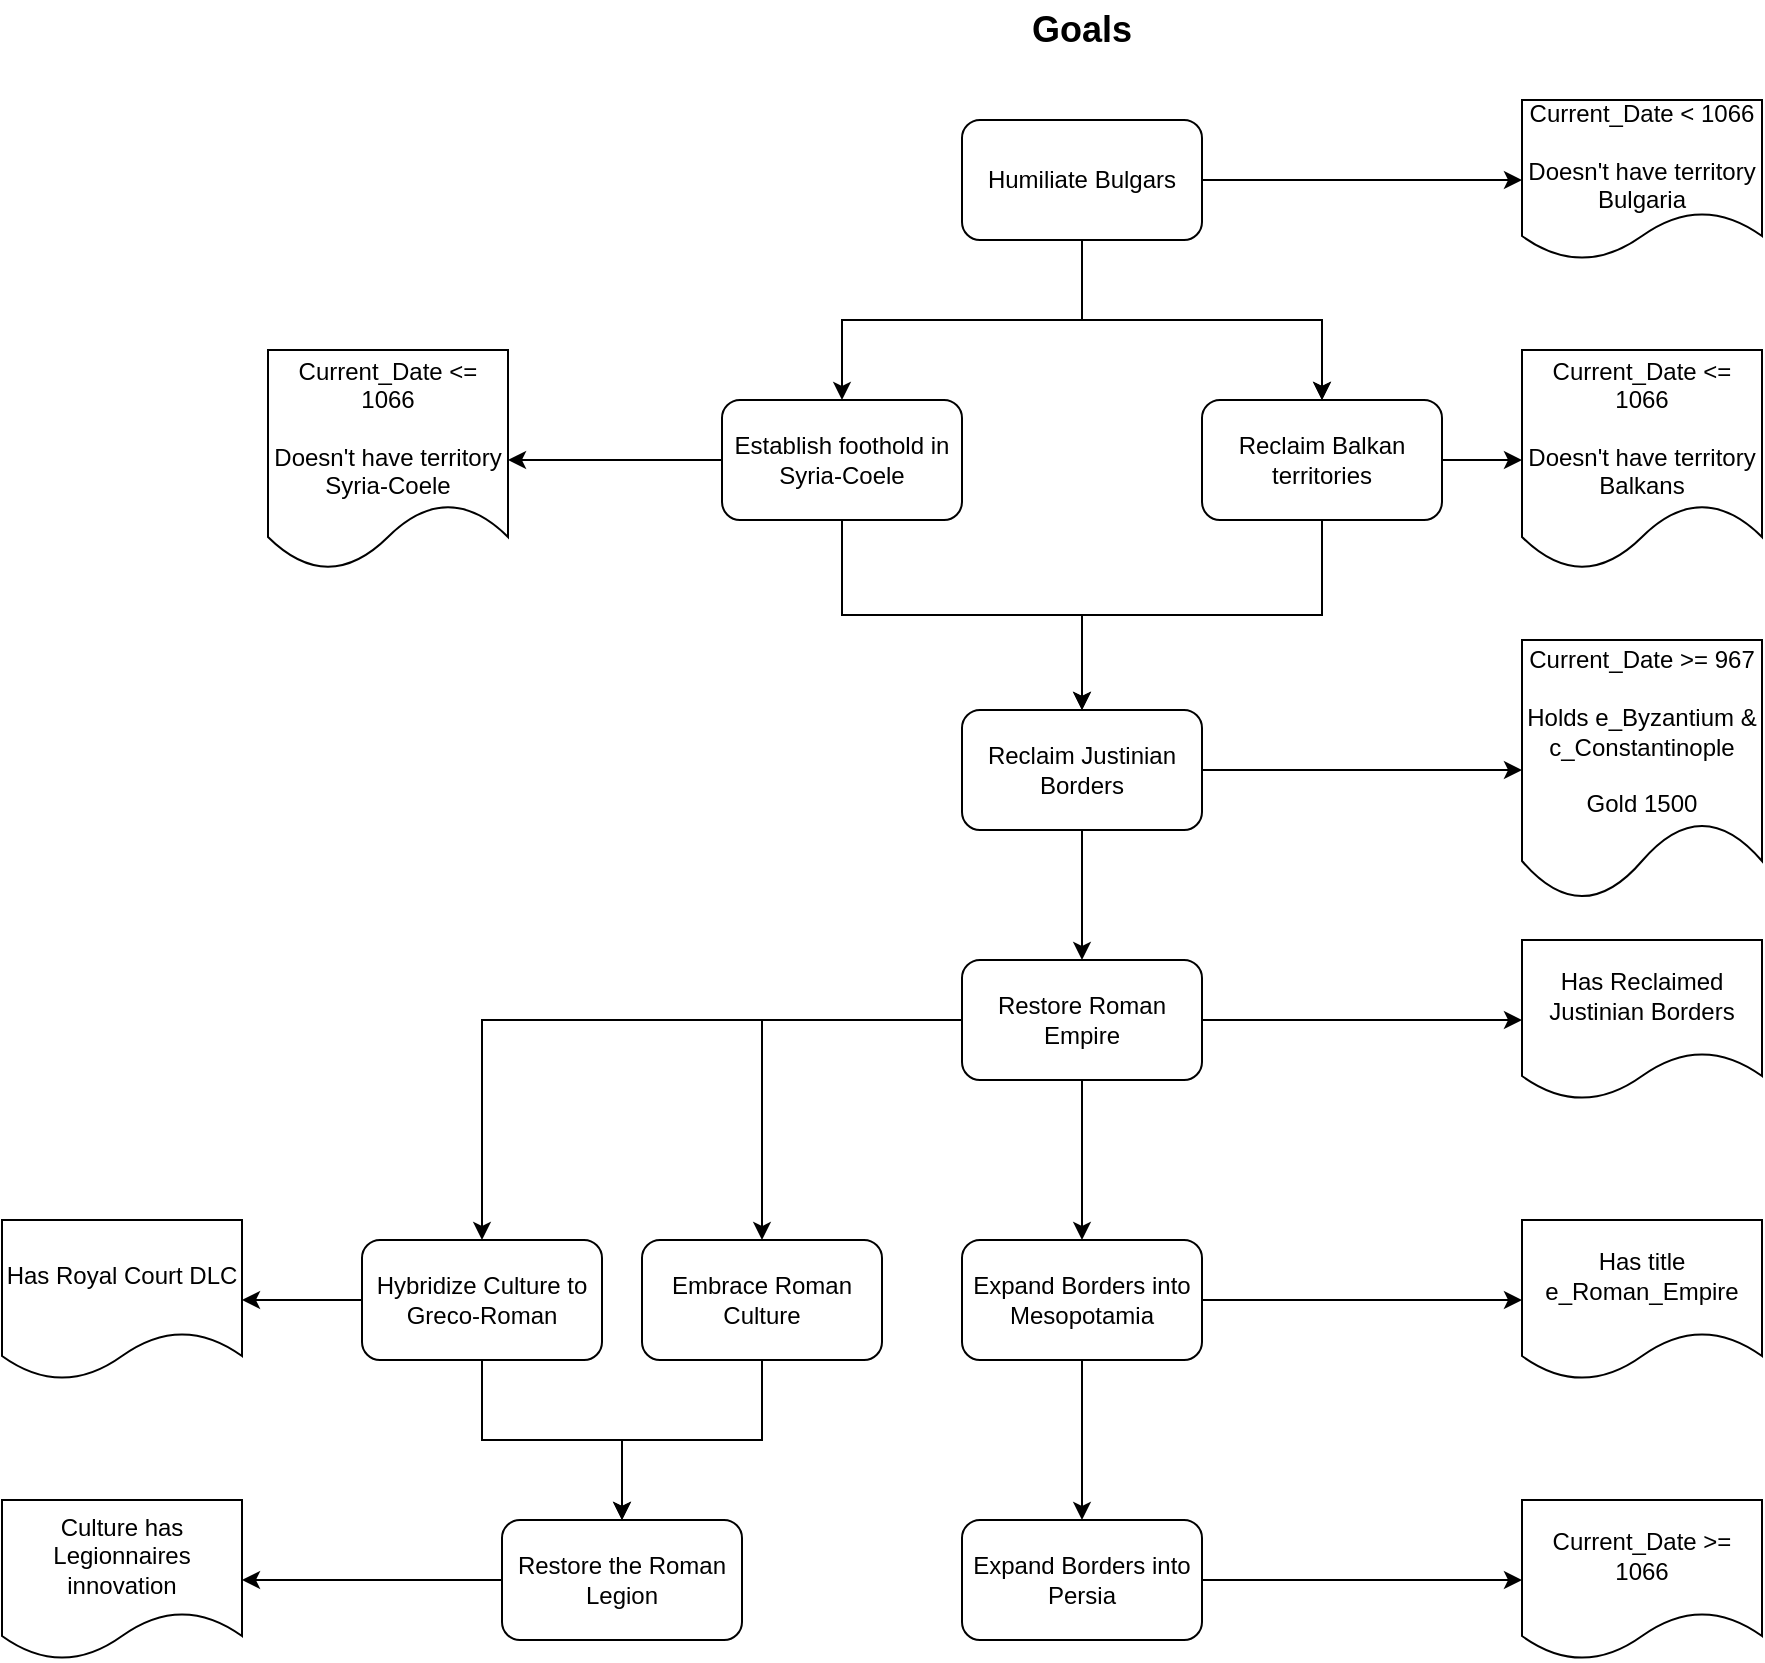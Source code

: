 <mxfile version="22.1.0" type="github" pages="3">
  <diagram id="C5RBs43oDa-KdzZeNtuy" name="Goals">
    <mxGraphModel dx="3401" dy="1067" grid="1" gridSize="10" guides="1" tooltips="1" connect="1" arrows="1" fold="1" page="1" pageScale="1" pageWidth="1169" pageHeight="827" math="0" shadow="0">
      <root>
        <mxCell id="WIyWlLk6GJQsqaUBKTNV-0" />
        <mxCell id="WIyWlLk6GJQsqaUBKTNV-1" parent="WIyWlLk6GJQsqaUBKTNV-0" />
        <mxCell id="AzHufuIv4rGmuMpHbdiP-20" value="" style="edgeStyle=orthogonalEdgeStyle;rounded=0;orthogonalLoop=1;jettySize=auto;html=1;" edge="1" parent="WIyWlLk6GJQsqaUBKTNV-1" source="AzHufuIv4rGmuMpHbdiP-2" target="AzHufuIv4rGmuMpHbdiP-19">
          <mxGeometry relative="1" as="geometry" />
        </mxCell>
        <mxCell id="AzHufuIv4rGmuMpHbdiP-2" value="Restore the Roman Legion" style="rounded=1;whiteSpace=wrap;html=1;" vertex="1" parent="WIyWlLk6GJQsqaUBKTNV-1">
          <mxGeometry x="-830" y="790" width="120" height="60" as="geometry" />
        </mxCell>
        <mxCell id="AzHufuIv4rGmuMpHbdiP-32" value="" style="edgeStyle=orthogonalEdgeStyle;rounded=0;orthogonalLoop=1;jettySize=auto;html=1;" edge="1" parent="WIyWlLk6GJQsqaUBKTNV-1" source="AzHufuIv4rGmuMpHbdiP-3" target="AzHufuIv4rGmuMpHbdiP-31">
          <mxGeometry relative="1" as="geometry" />
        </mxCell>
        <mxCell id="AzHufuIv4rGmuMpHbdiP-34" value="" style="edgeStyle=orthogonalEdgeStyle;rounded=0;orthogonalLoop=1;jettySize=auto;html=1;" edge="1" parent="WIyWlLk6GJQsqaUBKTNV-1" source="AzHufuIv4rGmuMpHbdiP-3" target="AzHufuIv4rGmuMpHbdiP-33">
          <mxGeometry relative="1" as="geometry" />
        </mxCell>
        <mxCell id="AzHufuIv4rGmuMpHbdiP-3" value="Reclaim Justinian Borders" style="rounded=1;whiteSpace=wrap;html=1;" vertex="1" parent="WIyWlLk6GJQsqaUBKTNV-1">
          <mxGeometry x="-600" y="385" width="120" height="60" as="geometry" />
        </mxCell>
        <mxCell id="AzHufuIv4rGmuMpHbdiP-19" value="Culture has Legionnaires innovation" style="shape=document;whiteSpace=wrap;html=1;boundedLbl=1;rounded=1;" vertex="1" parent="WIyWlLk6GJQsqaUBKTNV-1">
          <mxGeometry x="-1080" y="780" width="120" height="80" as="geometry" />
        </mxCell>
        <mxCell id="AzHufuIv4rGmuMpHbdiP-31" value="Current_Date &amp;gt;= 967&lt;br&gt;&lt;br&gt;Holds e_Byzantium &amp;amp; c_Constantinople&lt;br&gt;&lt;br&gt;Gold 1500" style="shape=document;whiteSpace=wrap;html=1;boundedLbl=1;rounded=1;" vertex="1" parent="WIyWlLk6GJQsqaUBKTNV-1">
          <mxGeometry x="-320" y="350" width="120" height="130" as="geometry" />
        </mxCell>
        <mxCell id="AzHufuIv4rGmuMpHbdiP-36" value="" style="edgeStyle=orthogonalEdgeStyle;rounded=0;orthogonalLoop=1;jettySize=auto;html=1;" edge="1" parent="WIyWlLk6GJQsqaUBKTNV-1" source="AzHufuIv4rGmuMpHbdiP-33" target="AzHufuIv4rGmuMpHbdiP-35">
          <mxGeometry relative="1" as="geometry" />
        </mxCell>
        <mxCell id="AzHufuIv4rGmuMpHbdiP-55" value="" style="edgeStyle=orthogonalEdgeStyle;rounded=0;orthogonalLoop=1;jettySize=auto;html=1;" edge="1" parent="WIyWlLk6GJQsqaUBKTNV-1" source="AzHufuIv4rGmuMpHbdiP-33" target="AzHufuIv4rGmuMpHbdiP-54">
          <mxGeometry relative="1" as="geometry" />
        </mxCell>
        <mxCell id="AzHufuIv4rGmuMpHbdiP-65" style="edgeStyle=orthogonalEdgeStyle;rounded=0;orthogonalLoop=1;jettySize=auto;html=1;" edge="1" parent="WIyWlLk6GJQsqaUBKTNV-1" source="AzHufuIv4rGmuMpHbdiP-33" target="AzHufuIv4rGmuMpHbdiP-64">
          <mxGeometry relative="1" as="geometry" />
        </mxCell>
        <mxCell id="AzHufuIv4rGmuMpHbdiP-66" style="edgeStyle=orthogonalEdgeStyle;rounded=0;orthogonalLoop=1;jettySize=auto;html=1;entryX=0.5;entryY=0;entryDx=0;entryDy=0;" edge="1" parent="WIyWlLk6GJQsqaUBKTNV-1" source="AzHufuIv4rGmuMpHbdiP-33" target="AzHufuIv4rGmuMpHbdiP-63">
          <mxGeometry relative="1" as="geometry" />
        </mxCell>
        <mxCell id="AzHufuIv4rGmuMpHbdiP-33" value="Restore Roman Empire" style="whiteSpace=wrap;html=1;rounded=1;" vertex="1" parent="WIyWlLk6GJQsqaUBKTNV-1">
          <mxGeometry x="-600" y="510" width="120" height="60" as="geometry" />
        </mxCell>
        <mxCell id="AzHufuIv4rGmuMpHbdiP-35" value="Has Reclaimed Justinian Borders" style="shape=document;whiteSpace=wrap;html=1;boundedLbl=1;rounded=1;" vertex="1" parent="WIyWlLk6GJQsqaUBKTNV-1">
          <mxGeometry x="-320" y="500" width="120" height="80" as="geometry" />
        </mxCell>
        <mxCell id="AzHufuIv4rGmuMpHbdiP-40" style="edgeStyle=orthogonalEdgeStyle;rounded=0;orthogonalLoop=1;jettySize=auto;html=1;" edge="1" parent="WIyWlLk6GJQsqaUBKTNV-1" source="AzHufuIv4rGmuMpHbdiP-39" target="AzHufuIv4rGmuMpHbdiP-3">
          <mxGeometry relative="1" as="geometry" />
        </mxCell>
        <mxCell id="AzHufuIv4rGmuMpHbdiP-47" value="" style="edgeStyle=orthogonalEdgeStyle;rounded=0;orthogonalLoop=1;jettySize=auto;html=1;" edge="1" parent="WIyWlLk6GJQsqaUBKTNV-1" source="AzHufuIv4rGmuMpHbdiP-39" target="AzHufuIv4rGmuMpHbdiP-46">
          <mxGeometry relative="1" as="geometry" />
        </mxCell>
        <mxCell id="AzHufuIv4rGmuMpHbdiP-39" value="Reclaim Balkan territories" style="rounded=1;whiteSpace=wrap;html=1;" vertex="1" parent="WIyWlLk6GJQsqaUBKTNV-1">
          <mxGeometry x="-480" y="230" width="120" height="60" as="geometry" />
        </mxCell>
        <mxCell id="AzHufuIv4rGmuMpHbdiP-44" value="" style="edgeStyle=orthogonalEdgeStyle;rounded=0;orthogonalLoop=1;jettySize=auto;html=1;" edge="1" parent="WIyWlLk6GJQsqaUBKTNV-1" source="AzHufuIv4rGmuMpHbdiP-42" target="AzHufuIv4rGmuMpHbdiP-43">
          <mxGeometry relative="1" as="geometry" />
        </mxCell>
        <mxCell id="AzHufuIv4rGmuMpHbdiP-45" style="edgeStyle=orthogonalEdgeStyle;rounded=0;orthogonalLoop=1;jettySize=auto;html=1;entryX=0.5;entryY=0;entryDx=0;entryDy=0;" edge="1" parent="WIyWlLk6GJQsqaUBKTNV-1" source="AzHufuIv4rGmuMpHbdiP-42" target="AzHufuIv4rGmuMpHbdiP-39">
          <mxGeometry relative="1" as="geometry" />
        </mxCell>
        <mxCell id="AzHufuIv4rGmuMpHbdiP-48" value="" style="edgeStyle=orthogonalEdgeStyle;rounded=0;orthogonalLoop=1;jettySize=auto;html=1;" edge="1" parent="WIyWlLk6GJQsqaUBKTNV-1" source="AzHufuIv4rGmuMpHbdiP-42" target="AzHufuIv4rGmuMpHbdiP-39">
          <mxGeometry relative="1" as="geometry" />
        </mxCell>
        <mxCell id="AzHufuIv4rGmuMpHbdiP-50" value="" style="edgeStyle=orthogonalEdgeStyle;rounded=0;orthogonalLoop=1;jettySize=auto;html=1;" edge="1" parent="WIyWlLk6GJQsqaUBKTNV-1" source="AzHufuIv4rGmuMpHbdiP-42" target="AzHufuIv4rGmuMpHbdiP-49">
          <mxGeometry relative="1" as="geometry" />
        </mxCell>
        <mxCell id="AzHufuIv4rGmuMpHbdiP-42" value="Humiliate Bulgars" style="rounded=1;whiteSpace=wrap;html=1;" vertex="1" parent="WIyWlLk6GJQsqaUBKTNV-1">
          <mxGeometry x="-600" y="90" width="120" height="60" as="geometry" />
        </mxCell>
        <mxCell id="AzHufuIv4rGmuMpHbdiP-43" value="Current_Date &amp;lt; 1066&lt;br&gt;&lt;br&gt;Doesn&#39;t have territory Bulgaria" style="shape=document;whiteSpace=wrap;html=1;boundedLbl=1;rounded=1;" vertex="1" parent="WIyWlLk6GJQsqaUBKTNV-1">
          <mxGeometry x="-320" y="80" width="120" height="80" as="geometry" />
        </mxCell>
        <mxCell id="AzHufuIv4rGmuMpHbdiP-46" value="Current_Date &amp;lt;= 1066&lt;br&gt;&lt;br&gt;Doesn&#39;t have territory Balkans&lt;br&gt;" style="shape=document;whiteSpace=wrap;html=1;boundedLbl=1;rounded=1;" vertex="1" parent="WIyWlLk6GJQsqaUBKTNV-1">
          <mxGeometry x="-320" y="205" width="120" height="110" as="geometry" />
        </mxCell>
        <mxCell id="AzHufuIv4rGmuMpHbdiP-52" value="" style="edgeStyle=orthogonalEdgeStyle;rounded=0;orthogonalLoop=1;jettySize=auto;html=1;" edge="1" parent="WIyWlLk6GJQsqaUBKTNV-1" source="AzHufuIv4rGmuMpHbdiP-49" target="AzHufuIv4rGmuMpHbdiP-51">
          <mxGeometry relative="1" as="geometry" />
        </mxCell>
        <mxCell id="AzHufuIv4rGmuMpHbdiP-53" style="edgeStyle=orthogonalEdgeStyle;rounded=0;orthogonalLoop=1;jettySize=auto;html=1;entryX=0.5;entryY=0;entryDx=0;entryDy=0;" edge="1" parent="WIyWlLk6GJQsqaUBKTNV-1" source="AzHufuIv4rGmuMpHbdiP-49" target="AzHufuIv4rGmuMpHbdiP-3">
          <mxGeometry relative="1" as="geometry" />
        </mxCell>
        <mxCell id="AzHufuIv4rGmuMpHbdiP-49" value="Establish foothold in Syria-Coele" style="whiteSpace=wrap;html=1;rounded=1;" vertex="1" parent="WIyWlLk6GJQsqaUBKTNV-1">
          <mxGeometry x="-720" y="230" width="120" height="60" as="geometry" />
        </mxCell>
        <mxCell id="AzHufuIv4rGmuMpHbdiP-51" value="Current_Date &amp;lt;= 1066&lt;br&gt;&lt;br&gt;Doesn&#39;t have territory Syria-Coele" style="shape=document;whiteSpace=wrap;html=1;boundedLbl=1;rounded=1;" vertex="1" parent="WIyWlLk6GJQsqaUBKTNV-1">
          <mxGeometry x="-947" y="205" width="120" height="110" as="geometry" />
        </mxCell>
        <mxCell id="AzHufuIv4rGmuMpHbdiP-57" value="" style="edgeStyle=orthogonalEdgeStyle;rounded=0;orthogonalLoop=1;jettySize=auto;html=1;" edge="1" parent="WIyWlLk6GJQsqaUBKTNV-1" source="AzHufuIv4rGmuMpHbdiP-54" target="AzHufuIv4rGmuMpHbdiP-56">
          <mxGeometry relative="1" as="geometry" />
        </mxCell>
        <mxCell id="AzHufuIv4rGmuMpHbdiP-59" value="" style="edgeStyle=orthogonalEdgeStyle;rounded=0;orthogonalLoop=1;jettySize=auto;html=1;" edge="1" parent="WIyWlLk6GJQsqaUBKTNV-1" source="AzHufuIv4rGmuMpHbdiP-54" target="AzHufuIv4rGmuMpHbdiP-58">
          <mxGeometry relative="1" as="geometry" />
        </mxCell>
        <mxCell id="AzHufuIv4rGmuMpHbdiP-54" value="Expand Borders into Mesopotamia" style="whiteSpace=wrap;html=1;rounded=1;" vertex="1" parent="WIyWlLk6GJQsqaUBKTNV-1">
          <mxGeometry x="-600" y="650" width="120" height="60" as="geometry" />
        </mxCell>
        <mxCell id="AzHufuIv4rGmuMpHbdiP-56" value="Has title e_Roman_Empire" style="shape=document;whiteSpace=wrap;html=1;boundedLbl=1;rounded=1;" vertex="1" parent="WIyWlLk6GJQsqaUBKTNV-1">
          <mxGeometry x="-320" y="640" width="120" height="80" as="geometry" />
        </mxCell>
        <mxCell id="AzHufuIv4rGmuMpHbdiP-61" value="" style="edgeStyle=orthogonalEdgeStyle;rounded=0;orthogonalLoop=1;jettySize=auto;html=1;" edge="1" parent="WIyWlLk6GJQsqaUBKTNV-1" source="AzHufuIv4rGmuMpHbdiP-58" target="AzHufuIv4rGmuMpHbdiP-60">
          <mxGeometry relative="1" as="geometry" />
        </mxCell>
        <mxCell id="AzHufuIv4rGmuMpHbdiP-58" value="Expand Borders into Persia" style="whiteSpace=wrap;html=1;rounded=1;" vertex="1" parent="WIyWlLk6GJQsqaUBKTNV-1">
          <mxGeometry x="-600" y="790" width="120" height="60" as="geometry" />
        </mxCell>
        <mxCell id="AzHufuIv4rGmuMpHbdiP-60" value="Current_Date &amp;gt;= 1066" style="shape=document;whiteSpace=wrap;html=1;boundedLbl=1;rounded=1;" vertex="1" parent="WIyWlLk6GJQsqaUBKTNV-1">
          <mxGeometry x="-320" y="780" width="120" height="80" as="geometry" />
        </mxCell>
        <mxCell id="AzHufuIv4rGmuMpHbdiP-68" style="edgeStyle=orthogonalEdgeStyle;rounded=0;orthogonalLoop=1;jettySize=auto;html=1;entryX=0.5;entryY=0;entryDx=0;entryDy=0;" edge="1" parent="WIyWlLk6GJQsqaUBKTNV-1" source="AzHufuIv4rGmuMpHbdiP-63" target="AzHufuIv4rGmuMpHbdiP-2">
          <mxGeometry relative="1" as="geometry" />
        </mxCell>
        <mxCell id="AzHufuIv4rGmuMpHbdiP-63" value="Embrace Roman Culture" style="rounded=1;whiteSpace=wrap;html=1;" vertex="1" parent="WIyWlLk6GJQsqaUBKTNV-1">
          <mxGeometry x="-760" y="650" width="120" height="60" as="geometry" />
        </mxCell>
        <mxCell id="AzHufuIv4rGmuMpHbdiP-67" style="edgeStyle=orthogonalEdgeStyle;rounded=0;orthogonalLoop=1;jettySize=auto;html=1;entryX=0.5;entryY=0;entryDx=0;entryDy=0;" edge="1" parent="WIyWlLk6GJQsqaUBKTNV-1" source="AzHufuIv4rGmuMpHbdiP-64" target="AzHufuIv4rGmuMpHbdiP-2">
          <mxGeometry relative="1" as="geometry" />
        </mxCell>
        <mxCell id="AzHufuIv4rGmuMpHbdiP-70" value="" style="edgeStyle=orthogonalEdgeStyle;rounded=0;orthogonalLoop=1;jettySize=auto;html=1;" edge="1" parent="WIyWlLk6GJQsqaUBKTNV-1" source="AzHufuIv4rGmuMpHbdiP-64" target="AzHufuIv4rGmuMpHbdiP-69">
          <mxGeometry relative="1" as="geometry" />
        </mxCell>
        <mxCell id="AzHufuIv4rGmuMpHbdiP-64" value="Hybridize Culture to Greco-Roman" style="rounded=1;whiteSpace=wrap;html=1;" vertex="1" parent="WIyWlLk6GJQsqaUBKTNV-1">
          <mxGeometry x="-900" y="650" width="120" height="60" as="geometry" />
        </mxCell>
        <mxCell id="AzHufuIv4rGmuMpHbdiP-69" value="Has Royal Court DLC" style="shape=document;whiteSpace=wrap;html=1;boundedLbl=1;rounded=1;" vertex="1" parent="WIyWlLk6GJQsqaUBKTNV-1">
          <mxGeometry x="-1080" y="640" width="120" height="80" as="geometry" />
        </mxCell>
        <mxCell id="AzHufuIv4rGmuMpHbdiP-73" value="&lt;font style=&quot;font-size: 18px;&quot;&gt;&lt;b&gt;Goals&lt;br&gt;&lt;/b&gt;&lt;/font&gt;" style="text;html=1;strokeColor=none;fillColor=none;align=center;verticalAlign=middle;whiteSpace=wrap;rounded=0;" vertex="1" parent="WIyWlLk6GJQsqaUBKTNV-1">
          <mxGeometry x="-570" y="30" width="60" height="30" as="geometry" />
        </mxCell>
      </root>
    </mxGraphModel>
  </diagram>
  <diagram id="-CGKq0AT_HAJnBicVUGe" name="Varangian Guard">
    <mxGraphModel dx="1674" dy="800" grid="1" gridSize="10" guides="1" tooltips="1" connect="1" arrows="1" fold="1" page="1" pageScale="1" pageWidth="1169" pageHeight="827" math="0" shadow="0">
      <root>
        <mxCell id="0" />
        <mxCell id="1" parent="0" />
        <mxCell id="GgaYVCj2-dRIJuSwjw5W-1" value="" style="edgeStyle=orthogonalEdgeStyle;rounded=0;orthogonalLoop=1;jettySize=auto;html=1;" edge="1" parent="1" source="GgaYVCj2-dRIJuSwjw5W-4" target="GgaYVCj2-dRIJuSwjw5W-5">
          <mxGeometry relative="1" as="geometry" />
        </mxCell>
        <mxCell id="GgaYVCj2-dRIJuSwjw5W-2" value="" style="edgeStyle=orthogonalEdgeStyle;rounded=0;orthogonalLoop=1;jettySize=auto;html=1;" edge="1" parent="1" source="GgaYVCj2-dRIJuSwjw5W-4" target="GgaYVCj2-dRIJuSwjw5W-14">
          <mxGeometry relative="1" as="geometry" />
        </mxCell>
        <mxCell id="GgaYVCj2-dRIJuSwjw5W-3" value="" style="edgeStyle=orthogonalEdgeStyle;rounded=0;orthogonalLoop=1;jettySize=auto;html=1;" edge="1" parent="1" source="GgaYVCj2-dRIJuSwjw5W-4" target="GgaYVCj2-dRIJuSwjw5W-16">
          <mxGeometry relative="1" as="geometry" />
        </mxCell>
        <mxCell id="GgaYVCj2-dRIJuSwjw5W-4" value="Form the Varangian Guard" style="rounded=1;whiteSpace=wrap;html=1;fontSize=12;glass=0;strokeWidth=1;shadow=0;" vertex="1" parent="1">
          <mxGeometry x="340" y="100" width="120" height="40" as="geometry" />
        </mxCell>
        <mxCell id="GgaYVCj2-dRIJuSwjw5W-5" value="Current_Date &amp;gt;= 879 &amp;amp; Current_Date &amp;lt; 1066&lt;br&gt;&lt;br&gt;Gold 500" style="shape=document;whiteSpace=wrap;html=1;boundedLbl=1;rounded=1;glass=0;strokeWidth=1;shadow=0;" vertex="1" parent="1">
          <mxGeometry x="550" y="63.75" width="120" height="112.5" as="geometry" />
        </mxCell>
        <mxCell id="GgaYVCj2-dRIJuSwjw5W-6" value="" style="edgeStyle=orthogonalEdgeStyle;rounded=0;orthogonalLoop=1;jettySize=auto;html=1;" edge="1" parent="1" source="GgaYVCj2-dRIJuSwjw5W-14" target="GgaYVCj2-dRIJuSwjw5W-15">
          <mxGeometry relative="1" as="geometry" />
        </mxCell>
        <mxCell id="GgaYVCj2-dRIJuSwjw5W-7" value="" style="edgeStyle=orthogonalEdgeStyle;rounded=0;orthogonalLoop=1;jettySize=auto;html=1;" edge="1" parent="1" source="GgaYVCj2-dRIJuSwjw5W-14" target="GgaYVCj2-dRIJuSwjw5W-18">
          <mxGeometry relative="1" as="geometry" />
        </mxCell>
        <mxCell id="GgaYVCj2-dRIJuSwjw5W-8" value="" style="edgeStyle=orthogonalEdgeStyle;rounded=0;orthogonalLoop=1;jettySize=auto;html=1;" edge="1" parent="1" source="GgaYVCj2-dRIJuSwjw5W-14" target="GgaYVCj2-dRIJuSwjw5W-21">
          <mxGeometry relative="1" as="geometry" />
        </mxCell>
        <mxCell id="GgaYVCj2-dRIJuSwjw5W-9" value="" style="edgeStyle=orthogonalEdgeStyle;rounded=0;orthogonalLoop=1;jettySize=auto;html=1;" edge="1" parent="1" source="GgaYVCj2-dRIJuSwjw5W-14" target="GgaYVCj2-dRIJuSwjw5W-21">
          <mxGeometry relative="1" as="geometry" />
        </mxCell>
        <mxCell id="GgaYVCj2-dRIJuSwjw5W-10" value="" style="edgeStyle=orthogonalEdgeStyle;rounded=0;orthogonalLoop=1;jettySize=auto;html=1;" edge="1" parent="1" source="GgaYVCj2-dRIJuSwjw5W-14" target="GgaYVCj2-dRIJuSwjw5W-21">
          <mxGeometry relative="1" as="geometry" />
        </mxCell>
        <mxCell id="GgaYVCj2-dRIJuSwjw5W-11" value="" style="edgeStyle=orthogonalEdgeStyle;rounded=0;orthogonalLoop=1;jettySize=auto;html=1;" edge="1" parent="1" source="GgaYVCj2-dRIJuSwjw5W-14" target="GgaYVCj2-dRIJuSwjw5W-21">
          <mxGeometry relative="1" as="geometry" />
        </mxCell>
        <mxCell id="GgaYVCj2-dRIJuSwjw5W-12" value="" style="edgeStyle=orthogonalEdgeStyle;rounded=0;orthogonalLoop=1;jettySize=auto;html=1;" edge="1" parent="1" source="GgaYVCj2-dRIJuSwjw5W-14" target="GgaYVCj2-dRIJuSwjw5W-21">
          <mxGeometry relative="1" as="geometry" />
        </mxCell>
        <mxCell id="GgaYVCj2-dRIJuSwjw5W-13" value="" style="edgeStyle=orthogonalEdgeStyle;rounded=0;orthogonalLoop=1;jettySize=auto;html=1;" edge="1" parent="1" source="GgaYVCj2-dRIJuSwjw5W-14" target="GgaYVCj2-dRIJuSwjw5W-23">
          <mxGeometry relative="1" as="geometry" />
        </mxCell>
        <mxCell id="GgaYVCj2-dRIJuSwjw5W-14" value="Form Palace Guard" style="whiteSpace=wrap;html=1;rounded=1;glass=0;strokeWidth=1;shadow=0;" vertex="1" parent="1">
          <mxGeometry x="340" y="210" width="120" height="60" as="geometry" />
        </mxCell>
        <mxCell id="GgaYVCj2-dRIJuSwjw5W-15" value="Holds c_Constantinople" style="shape=document;whiteSpace=wrap;html=1;boundedLbl=1;rounded=1;glass=0;strokeWidth=1;shadow=0;" vertex="1" parent="1">
          <mxGeometry x="550" y="200" width="120" height="80" as="geometry" />
        </mxCell>
        <mxCell id="GgaYVCj2-dRIJuSwjw5W-16" value="Reinforce Varangian Numbers" style="whiteSpace=wrap;html=1;rounded=1;glass=0;strokeWidth=1;shadow=0;" vertex="1" parent="1">
          <mxGeometry x="200" y="210" width="120" height="60" as="geometry" />
        </mxCell>
        <mxCell id="GgaYVCj2-dRIJuSwjw5W-17" value="" style="edgeStyle=orthogonalEdgeStyle;rounded=0;orthogonalLoop=1;jettySize=auto;html=1;" edge="1" parent="1" source="GgaYVCj2-dRIJuSwjw5W-18" target="GgaYVCj2-dRIJuSwjw5W-19">
          <mxGeometry relative="1" as="geometry" />
        </mxCell>
        <mxCell id="GgaYVCj2-dRIJuSwjw5W-18" value="Recruit Displaced Anglo-Saxon Warriors" style="whiteSpace=wrap;html=1;rounded=1;glass=0;strokeWidth=1;shadow=0;" vertex="1" parent="1">
          <mxGeometry x="340" y="410" width="120" height="60" as="geometry" />
        </mxCell>
        <mxCell id="GgaYVCj2-dRIJuSwjw5W-19" value="Current_Date &amp;gt; 1066&lt;br&gt;&lt;br&gt;Holder of k_England != Anglo-Saxon&amp;nbsp;" style="shape=document;whiteSpace=wrap;html=1;boundedLbl=1;rounded=1;glass=0;strokeWidth=1;shadow=0;" vertex="1" parent="1">
          <mxGeometry x="550" y="390" width="120" height="100" as="geometry" />
        </mxCell>
        <mxCell id="GgaYVCj2-dRIJuSwjw5W-20" value="" style="edgeStyle=orthogonalEdgeStyle;rounded=0;orthogonalLoop=1;jettySize=auto;html=1;" edge="1" parent="1" source="GgaYVCj2-dRIJuSwjw5W-21" target="GgaYVCj2-dRIJuSwjw5W-22">
          <mxGeometry relative="1" as="geometry" />
        </mxCell>
        <mxCell id="GgaYVCj2-dRIJuSwjw5W-21" value="Recruit Rus&#39; Warriors" style="whiteSpace=wrap;html=1;rounded=1;glass=0;strokeWidth=1;shadow=0;" vertex="1" parent="1">
          <mxGeometry x="410" y="310" width="120" height="60" as="geometry" />
        </mxCell>
        <mxCell id="GgaYVCj2-dRIJuSwjw5W-22" value="Russian culture exists" style="shape=document;whiteSpace=wrap;html=1;boundedLbl=1;rounded=1;glass=0;strokeWidth=1;shadow=0;" vertex="1" parent="1">
          <mxGeometry x="550" y="300" width="120" height="80" as="geometry" />
        </mxCell>
        <mxCell id="GgaYVCj2-dRIJuSwjw5W-23" value="Restore the Praetorian Guard" style="whiteSpace=wrap;html=1;rounded=1;glass=0;strokeWidth=1;shadow=0;" vertex="1" parent="1">
          <mxGeometry x="270" y="310" width="120" height="60" as="geometry" />
        </mxCell>
        <mxCell id="GgaYVCj2-dRIJuSwjw5W-24" value="&lt;font style=&quot;font-size: 18px;&quot;&gt;&lt;b&gt;Varangians&lt;/b&gt;&lt;/font&gt;" style="text;html=1;strokeColor=none;fillColor=none;align=center;verticalAlign=middle;whiteSpace=wrap;rounded=0;" vertex="1" parent="1">
          <mxGeometry x="370" y="30" width="60" height="30" as="geometry" />
        </mxCell>
      </root>
    </mxGraphModel>
  </diagram>
  <diagram id="iq9gMnsiVy3mtxQ3IHMk" name="Roads">
    <mxGraphModel dx="505" dy="800" grid="1" gridSize="10" guides="1" tooltips="1" connect="1" arrows="1" fold="1" page="1" pageScale="1" pageWidth="1169" pageHeight="827" math="0" shadow="0">
      <root>
        <mxCell id="0" />
        <mxCell id="1" parent="0" />
        <mxCell id="wJHzCejz5uKyZ51fCuX7-1" value="&lt;font style=&quot;font-size: 18px;&quot;&gt;&lt;b&gt;All Roads Lead to Rome&lt;/b&gt;&lt;/font&gt;" style="text;html=1;strokeColor=none;fillColor=none;align=center;verticalAlign=middle;whiteSpace=wrap;rounded=0;" vertex="1" parent="1">
          <mxGeometry x="1650" y="30" width="230" height="30" as="geometry" />
        </mxCell>
      </root>
    </mxGraphModel>
  </diagram>
</mxfile>
